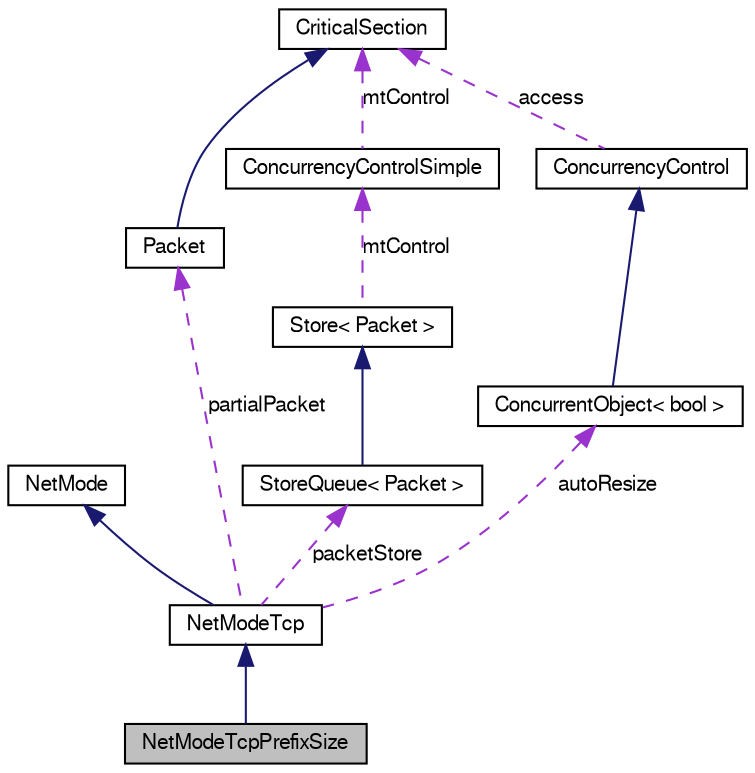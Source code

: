 digraph G
{
  edge [fontname="FreeSans",fontsize="10",labelfontname="FreeSans",labelfontsize="10"];
  node [fontname="FreeSans",fontsize="10",shape=record];
  Node1 [label="NetModeTcpPrefixSize",height=0.2,width=0.4,color="black", fillcolor="grey75", style="filled" fontcolor="black"];
  Node2 -> Node1 [dir=back,color="midnightblue",fontsize="10",style="solid",fontname="FreeSans"];
  Node2 [label="NetModeTcp",height=0.2,width=0.4,color="black", fillcolor="white", style="filled",URL="$class_net_mode_tcp.html",tooltip="TCP protocol class, provides a base for extensions to the protocol by TCP mode classes."];
  Node3 -> Node2 [dir=back,color="midnightblue",fontsize="10",style="solid",fontname="FreeSans"];
  Node3 [label="NetMode",height=0.2,width=0.4,color="black", fillcolor="white", style="filled",URL="$class_net_mode.html",tooltip="Protocol interface inherited by protocol objects such as NetModeUdp and NetModeTcp."];
  Node4 -> Node2 [dir=back,color="darkorchid3",fontsize="10",style="dashed",label="partialPacket",fontname="FreeSans"];
  Node4 [label="Packet",height=0.2,width=0.4,color="black", fillcolor="white", style="filled",URL="$class_packet.html",tooltip="Efficiently and safely stores and manipulates data."];
  Node5 -> Node4 [dir=back,color="midnightblue",fontsize="10",style="solid",fontname="FreeSans"];
  Node5 [label="CriticalSection",height=0.2,width=0.4,color="black", fillcolor="white", style="filled",URL="$class_critical_section.html",tooltip="Critical section class with Enter and Leave methods."];
  Node6 -> Node2 [dir=back,color="darkorchid3",fontsize="10",style="dashed",label="packetStore",fontname="FreeSans"];
  Node6 [label="StoreQueue\< Packet \>",height=0.2,width=0.4,color="black", fillcolor="white", style="filled",URL="$class_store_queue.html"];
  Node7 -> Node6 [dir=back,color="midnightblue",fontsize="10",style="solid",fontname="FreeSans"];
  Node7 [label="Store\< Packet \>",height=0.2,width=0.4,color="black", fillcolor="white", style="filled",URL="$class_store.html"];
  Node8 -> Node7 [dir=back,color="darkorchid3",fontsize="10",style="dashed",label="mtControl",fontname="FreeSans"];
  Node8 [label="ConcurrencyControlSimple",height=0.2,width=0.4,color="black", fillcolor="white", style="filled",URL="$class_concurrency_control_simple.html",tooltip="simple version of ConcurrencyControl class which avoids the need for threadID parameters"];
  Node5 -> Node8 [dir=back,color="darkorchid3",fontsize="10",style="dashed",label="mtControl",fontname="FreeSans"];
  Node9 -> Node2 [dir=back,color="darkorchid3",fontsize="10",style="dashed",label="autoResize",fontname="FreeSans"];
  Node9 [label="ConcurrentObject\< bool \>",height=0.2,width=0.4,color="black", fillcolor="white", style="filled",URL="$class_concurrent_object.html"];
  Node10 -> Node9 [dir=back,color="midnightblue",fontsize="10",style="solid",fontname="FreeSans"];
  Node10 [label="ConcurrencyControl",height=0.2,width=0.4,color="black", fillcolor="white", style="filled",URL="$class_concurrency_control.html",tooltip="Advanced concurrency control object."];
  Node5 -> Node10 [dir=back,color="darkorchid3",fontsize="10",style="dashed",label="access",fontname="FreeSans"];
}
